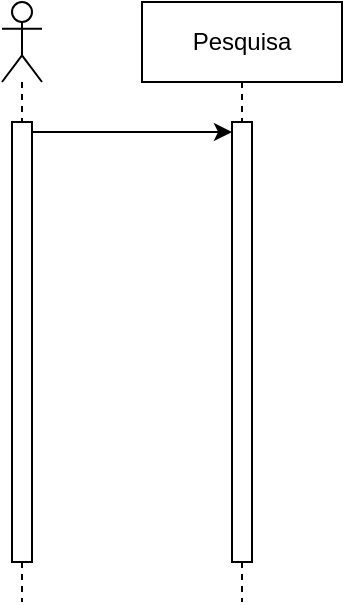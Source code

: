 <mxfile version="22.1.0" type="device">
  <diagram name="Página-1" id="ouBAouLIbh3GuOVA7e5X">
    <mxGraphModel dx="309" dy="171" grid="1" gridSize="10" guides="1" tooltips="1" connect="1" arrows="1" fold="1" page="1" pageScale="1" pageWidth="827" pageHeight="1169" math="0" shadow="0">
      <root>
        <mxCell id="0" />
        <mxCell id="1" parent="0" />
        <mxCell id="aoY_0zpo7PbWyuWXik9k-2" value="" style="shape=umlLifeline;perimeter=lifelinePerimeter;whiteSpace=wrap;html=1;container=1;dropTarget=0;collapsible=0;recursiveResize=0;outlineConnect=0;portConstraint=eastwest;newEdgeStyle={&quot;curved&quot;:0,&quot;rounded&quot;:0};participant=umlActor;" vertex="1" parent="1">
          <mxGeometry x="50" y="30" width="20" height="300" as="geometry" />
        </mxCell>
        <mxCell id="aoY_0zpo7PbWyuWXik9k-9" value="" style="html=1;points=[[0,0,0,0,5],[0,1,0,0,-5],[1,0,0,0,5],[1,1,0,0,-5]];perimeter=orthogonalPerimeter;outlineConnect=0;targetShapes=umlLifeline;portConstraint=eastwest;newEdgeStyle={&quot;curved&quot;:0,&quot;rounded&quot;:0};" vertex="1" parent="aoY_0zpo7PbWyuWXik9k-2">
          <mxGeometry x="5" y="60" width="10" height="220" as="geometry" />
        </mxCell>
        <mxCell id="aoY_0zpo7PbWyuWXik9k-7" value="Pesquisa" style="shape=umlLifeline;perimeter=lifelinePerimeter;whiteSpace=wrap;html=1;container=1;dropTarget=0;collapsible=0;recursiveResize=0;outlineConnect=0;portConstraint=eastwest;newEdgeStyle={&quot;curved&quot;:0,&quot;rounded&quot;:0};" vertex="1" parent="1">
          <mxGeometry x="120" y="30" width="100" height="300" as="geometry" />
        </mxCell>
        <mxCell id="aoY_0zpo7PbWyuWXik9k-8" value="" style="html=1;points=[[0,0,0,0,5],[0,1,0,0,-5],[1,0,0,0,5],[1,1,0,0,-5]];perimeter=orthogonalPerimeter;outlineConnect=0;targetShapes=umlLifeline;portConstraint=eastwest;newEdgeStyle={&quot;curved&quot;:0,&quot;rounded&quot;:0};" vertex="1" parent="aoY_0zpo7PbWyuWXik9k-7">
          <mxGeometry x="45" y="60" width="10" height="220" as="geometry" />
        </mxCell>
        <mxCell id="aoY_0zpo7PbWyuWXik9k-12" style="edgeStyle=orthogonalEdgeStyle;rounded=0;orthogonalLoop=1;jettySize=auto;html=1;curved=0;exitX=1;exitY=0;exitDx=0;exitDy=5;exitPerimeter=0;entryX=0;entryY=0;entryDx=0;entryDy=5;entryPerimeter=0;" edge="1" parent="1" source="aoY_0zpo7PbWyuWXik9k-9" target="aoY_0zpo7PbWyuWXik9k-8">
          <mxGeometry relative="1" as="geometry">
            <mxPoint x="90" y="100" as="sourcePoint" />
          </mxGeometry>
        </mxCell>
      </root>
    </mxGraphModel>
  </diagram>
</mxfile>
